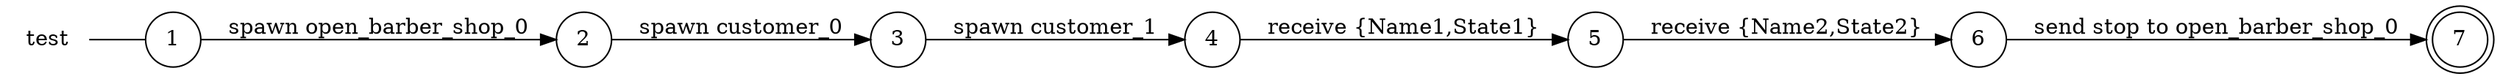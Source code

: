 digraph test {
	rankdir="LR";
	n_0 [label="test", shape="plaintext"];
	n_1 [id="5", shape=doublecircle, label="7"];
	n_2 [id="6", shape=circle, label="5"];
	n_3 [id="1", shape=circle, label="1"];
	n_0 -> n_3 [arrowhead=none];
	n_4 [id="2", shape=circle, label="2"];
	n_5 [id="4", shape=circle, label="4"];
	n_6 [id="7", shape=circle, label="6"];
	n_7 [id="3", shape=circle, label="3"];

	n_2 -> n_6 [id="[$e|1]", label="receive {Name2,State2}"];
	n_4 -> n_7 [id="[$e|5]", label="spawn customer_0"];
	n_7 -> n_5 [id="[$e|0]", label="spawn customer_1"];
	n_5 -> n_2 [id="[$e|4]", label="receive {Name1,State1}"];
	n_6 -> n_1 [id="[$e|3]", label="send stop to open_barber_shop_0"];
	n_3 -> n_4 [id="[$e|2]", label="spawn open_barber_shop_0"];
}
